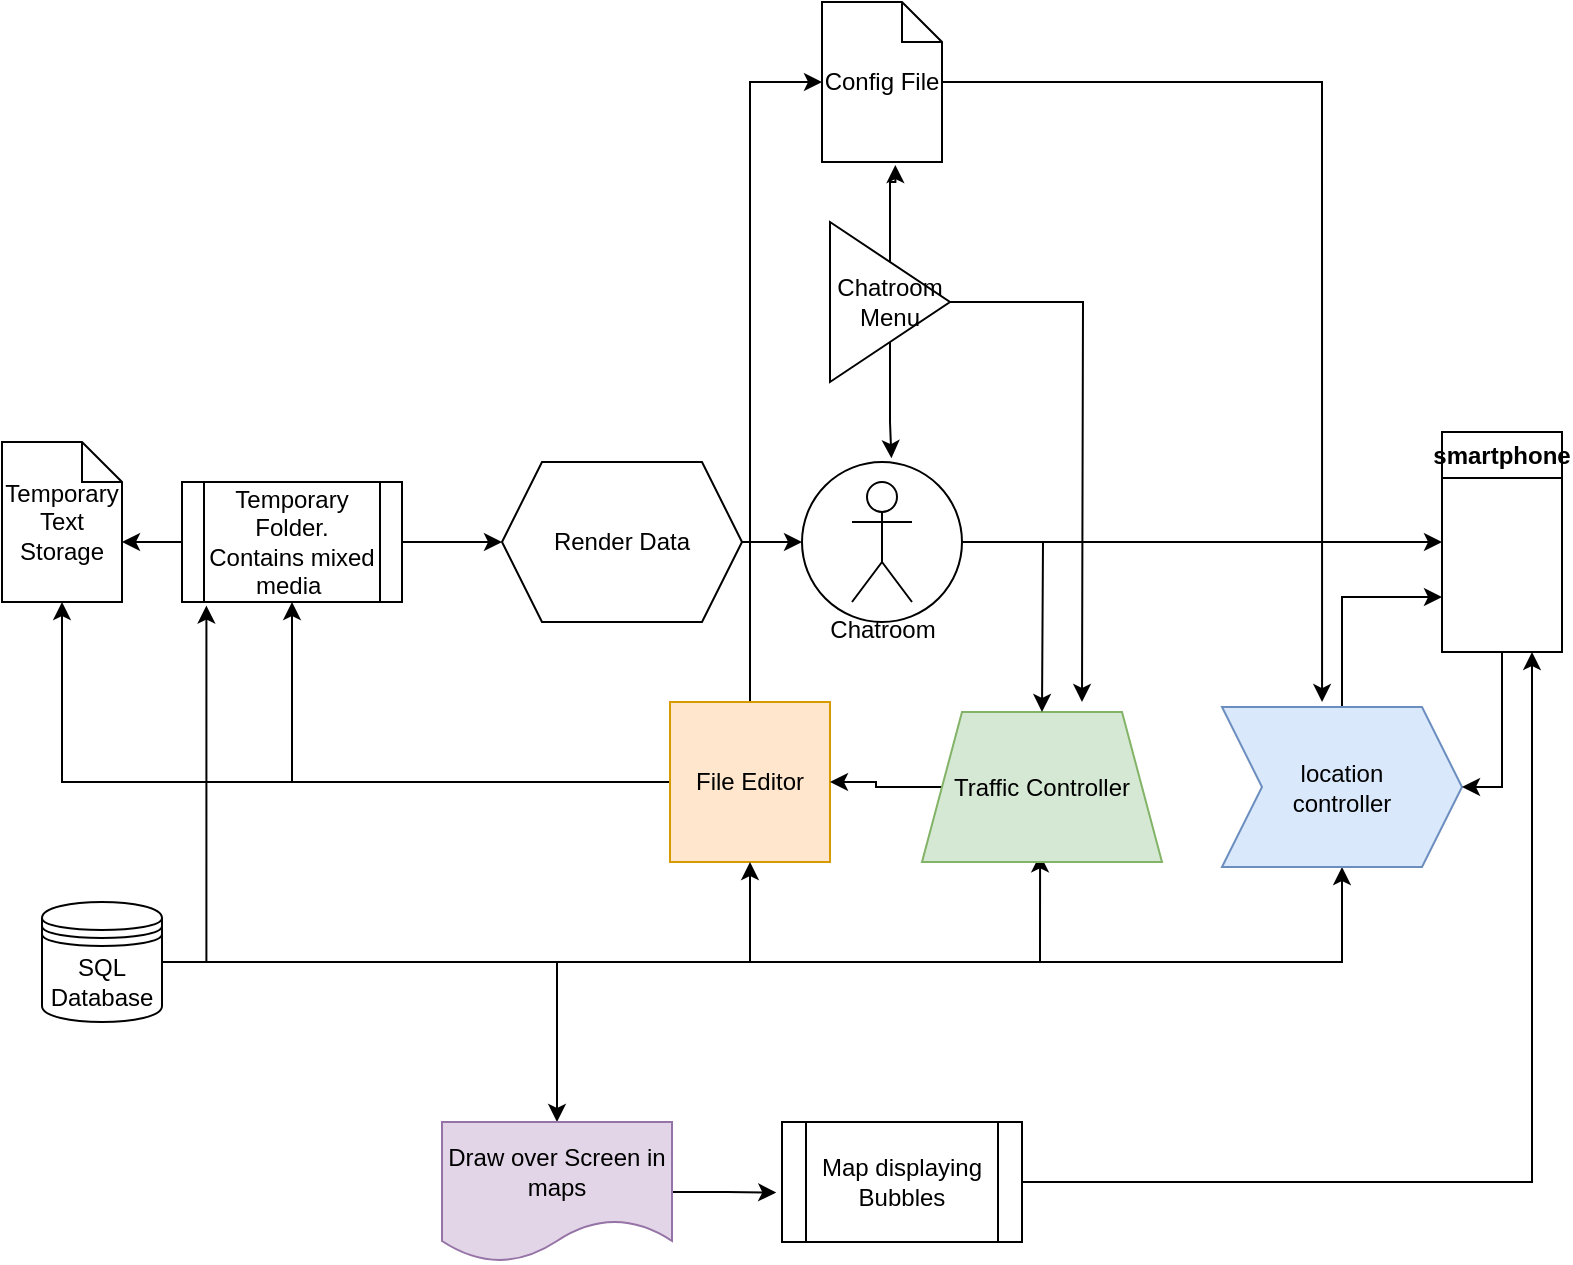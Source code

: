 <mxfile version="21.7.5" type="device">
  <diagram id="prtHgNgQTEPvFCAcTncT" name="Page-1">
    <mxGraphModel dx="2862" dy="2249" grid="1" gridSize="10" guides="1" tooltips="1" connect="1" arrows="1" fold="1" page="1" pageScale="1" pageWidth="827" pageHeight="1169" math="0" shadow="0">
      <root>
        <mxCell id="0" />
        <mxCell id="1" parent="0" />
        <mxCell id="sSfxrvbKdIrwpi_hbss7-17" style="edgeStyle=orthogonalEdgeStyle;rounded=0;orthogonalLoop=1;jettySize=auto;html=1;entryX=0.5;entryY=1;entryDx=0;entryDy=0;" parent="1" source="bTS1Ud9hnznOnYQQqxv3-1" target="bTS1Ud9hnznOnYQQqxv3-4" edge="1">
          <mxGeometry relative="1" as="geometry" />
        </mxCell>
        <mxCell id="sSfxrvbKdIrwpi_hbss7-18" style="edgeStyle=orthogonalEdgeStyle;rounded=0;orthogonalLoop=1;jettySize=auto;html=1;entryX=0.5;entryY=1;entryDx=0;entryDy=0;entryPerimeter=0;" parent="1" source="bTS1Ud9hnznOnYQQqxv3-1" target="bTS1Ud9hnznOnYQQqxv3-3" edge="1">
          <mxGeometry relative="1" as="geometry" />
        </mxCell>
        <mxCell id="8EUjoqNF9WYmMS3XizR1-3" style="edgeStyle=orthogonalEdgeStyle;rounded=0;orthogonalLoop=1;jettySize=auto;html=1;entryX=0;entryY=0.5;entryDx=0;entryDy=0;entryPerimeter=0;" edge="1" parent="1" source="bTS1Ud9hnznOnYQQqxv3-1" target="sSfxrvbKdIrwpi_hbss7-8">
          <mxGeometry relative="1" as="geometry" />
        </mxCell>
        <mxCell id="bTS1Ud9hnznOnYQQqxv3-1" value="File Editor" style="whiteSpace=wrap;html=1;aspect=fixed;fillColor=#ffe6cc;strokeColor=#d79b00;" parent="1" vertex="1">
          <mxGeometry x="224" y="310" width="80" height="80" as="geometry" />
        </mxCell>
        <mxCell id="bTS1Ud9hnznOnYQQqxv3-8" style="edgeStyle=orthogonalEdgeStyle;rounded=0;orthogonalLoop=1;jettySize=auto;html=1;entryX=0.5;entryY=1;entryDx=0;entryDy=0;" parent="1" source="bTS1Ud9hnznOnYQQqxv3-2" target="bTS1Ud9hnznOnYQQqxv3-1" edge="1">
          <mxGeometry relative="1" as="geometry" />
        </mxCell>
        <mxCell id="bTS1Ud9hnznOnYQQqxv3-19" style="edgeStyle=orthogonalEdgeStyle;rounded=0;orthogonalLoop=1;jettySize=auto;html=1;entryX=0.492;entryY=0.949;entryDx=0;entryDy=0;entryPerimeter=0;" parent="1" source="bTS1Ud9hnznOnYQQqxv3-2" target="bTS1Ud9hnznOnYQQqxv3-17" edge="1">
          <mxGeometry relative="1" as="geometry" />
        </mxCell>
        <mxCell id="bTS1Ud9hnznOnYQQqxv3-35" style="edgeStyle=orthogonalEdgeStyle;rounded=0;orthogonalLoop=1;jettySize=auto;html=1;entryX=0.5;entryY=1;entryDx=0;entryDy=0;" parent="1" source="bTS1Ud9hnznOnYQQqxv3-2" target="bTS1Ud9hnznOnYQQqxv3-31" edge="1">
          <mxGeometry relative="1" as="geometry" />
        </mxCell>
        <mxCell id="bTS1Ud9hnznOnYQQqxv3-46" style="edgeStyle=orthogonalEdgeStyle;rounded=0;orthogonalLoop=1;jettySize=auto;html=1;entryX=0.5;entryY=0;entryDx=0;entryDy=0;" parent="1" source="bTS1Ud9hnznOnYQQqxv3-2" target="bTS1Ud9hnznOnYQQqxv3-45" edge="1">
          <mxGeometry relative="1" as="geometry" />
        </mxCell>
        <mxCell id="8EUjoqNF9WYmMS3XizR1-1" style="edgeStyle=orthogonalEdgeStyle;rounded=0;orthogonalLoop=1;jettySize=auto;html=1;entryX=0.111;entryY=1.03;entryDx=0;entryDy=0;entryPerimeter=0;" edge="1" parent="1" source="bTS1Ud9hnznOnYQQqxv3-2" target="bTS1Ud9hnznOnYQQqxv3-4">
          <mxGeometry relative="1" as="geometry" />
        </mxCell>
        <mxCell id="bTS1Ud9hnznOnYQQqxv3-2" value="SQL Database" style="shape=datastore;whiteSpace=wrap;html=1;" parent="1" vertex="1">
          <mxGeometry x="-90" y="410" width="60" height="60" as="geometry" />
        </mxCell>
        <mxCell id="bTS1Ud9hnznOnYQQqxv3-3" value="Temporary Text Storage" style="shape=note;size=20;whiteSpace=wrap;html=1;" parent="1" vertex="1">
          <mxGeometry x="-110" y="180" width="60" height="80" as="geometry" />
        </mxCell>
        <mxCell id="bTS1Ud9hnznOnYQQqxv3-27" style="edgeStyle=orthogonalEdgeStyle;rounded=0;orthogonalLoop=1;jettySize=auto;html=1;entryX=0;entryY=0;entryDx=60;entryDy=50;entryPerimeter=0;" parent="1" source="bTS1Ud9hnznOnYQQqxv3-4" target="bTS1Ud9hnznOnYQQqxv3-3" edge="1">
          <mxGeometry relative="1" as="geometry" />
        </mxCell>
        <mxCell id="sSfxrvbKdIrwpi_hbss7-3" style="edgeStyle=orthogonalEdgeStyle;rounded=0;orthogonalLoop=1;jettySize=auto;html=1;" parent="1" source="bTS1Ud9hnznOnYQQqxv3-4" target="sSfxrvbKdIrwpi_hbss7-1" edge="1">
          <mxGeometry relative="1" as="geometry" />
        </mxCell>
        <mxCell id="bTS1Ud9hnznOnYQQqxv3-4" value="Temporary&lt;br&gt;Folder. Contains mixed&lt;br&gt;media&amp;nbsp;" style="shape=process;whiteSpace=wrap;html=1;backgroundOutline=1;" parent="1" vertex="1">
          <mxGeometry x="-20" y="200" width="110" height="60" as="geometry" />
        </mxCell>
        <mxCell id="bTS1Ud9hnznOnYQQqxv3-18" style="edgeStyle=orthogonalEdgeStyle;rounded=0;orthogonalLoop=1;jettySize=auto;html=1;" parent="1" source="bTS1Ud9hnznOnYQQqxv3-17" target="bTS1Ud9hnznOnYQQqxv3-1" edge="1">
          <mxGeometry relative="1" as="geometry" />
        </mxCell>
        <mxCell id="bTS1Ud9hnznOnYQQqxv3-17" value="Traffic Controller" style="shape=trapezoid;perimeter=trapezoidPerimeter;whiteSpace=wrap;html=1;fixedSize=1;fillColor=#d5e8d4;strokeColor=#82b366;" parent="1" vertex="1">
          <mxGeometry x="350" y="315" width="120" height="75" as="geometry" />
        </mxCell>
        <mxCell id="bTS1Ud9hnznOnYQQqxv3-30" style="edgeStyle=orthogonalEdgeStyle;rounded=0;orthogonalLoop=1;jettySize=auto;html=1;" parent="1" source="bTS1Ud9hnznOnYQQqxv3-20" edge="1">
          <mxGeometry relative="1" as="geometry">
            <mxPoint x="410" y="315.0" as="targetPoint" />
          </mxGeometry>
        </mxCell>
        <mxCell id="bTS1Ud9hnznOnYQQqxv3-38" style="edgeStyle=orthogonalEdgeStyle;rounded=0;orthogonalLoop=1;jettySize=auto;html=1;entryX=0;entryY=0.5;entryDx=0;entryDy=0;" parent="1" source="bTS1Ud9hnznOnYQQqxv3-20" target="bTS1Ud9hnznOnYQQqxv3-37" edge="1">
          <mxGeometry relative="1" as="geometry" />
        </mxCell>
        <mxCell id="bTS1Ud9hnznOnYQQqxv3-20" value="" style="ellipse;whiteSpace=wrap;html=1;aspect=fixed;" parent="1" vertex="1">
          <mxGeometry x="290" y="190" width="80" height="80" as="geometry" />
        </mxCell>
        <mxCell id="bTS1Ud9hnznOnYQQqxv3-21" value="Chatroom" style="shape=umlActor;verticalLabelPosition=bottom;verticalAlign=top;html=1;outlineConnect=0;" parent="1" vertex="1">
          <mxGeometry x="315" y="200" width="30" height="60" as="geometry" />
        </mxCell>
        <mxCell id="sSfxrvbKdIrwpi_hbss7-7" style="edgeStyle=orthogonalEdgeStyle;rounded=0;orthogonalLoop=1;jettySize=auto;html=1;entryX=0;entryY=0.75;entryDx=0;entryDy=0;" parent="1" source="bTS1Ud9hnznOnYQQqxv3-31" target="bTS1Ud9hnznOnYQQqxv3-37" edge="1">
          <mxGeometry relative="1" as="geometry">
            <mxPoint x="560" y="260" as="targetPoint" />
          </mxGeometry>
        </mxCell>
        <mxCell id="bTS1Ud9hnznOnYQQqxv3-31" value="location &lt;br&gt;controller" style="shape=step;perimeter=stepPerimeter;whiteSpace=wrap;html=1;fixedSize=1;fillColor=#dae8fc;strokeColor=#6c8ebf;" parent="1" vertex="1">
          <mxGeometry x="500" y="312.5" width="120" height="80" as="geometry" />
        </mxCell>
        <mxCell id="bTS1Ud9hnznOnYQQqxv3-39" style="edgeStyle=orthogonalEdgeStyle;rounded=0;orthogonalLoop=1;jettySize=auto;html=1;entryX=1;entryY=0.5;entryDx=0;entryDy=0;" parent="1" source="bTS1Ud9hnznOnYQQqxv3-37" target="bTS1Ud9hnznOnYQQqxv3-31" edge="1">
          <mxGeometry relative="1" as="geometry" />
        </mxCell>
        <mxCell id="bTS1Ud9hnznOnYQQqxv3-37" value="smartphone" style="swimlane;whiteSpace=wrap;html=1;" parent="1" vertex="1">
          <mxGeometry x="610" y="175" width="60" height="110" as="geometry" />
        </mxCell>
        <mxCell id="bTS1Ud9hnznOnYQQqxv3-49" style="edgeStyle=orthogonalEdgeStyle;rounded=0;orthogonalLoop=1;jettySize=auto;html=1;entryX=0.75;entryY=1;entryDx=0;entryDy=0;" parent="1" source="bTS1Ud9hnznOnYQQqxv3-43" target="bTS1Ud9hnznOnYQQqxv3-37" edge="1">
          <mxGeometry relative="1" as="geometry" />
        </mxCell>
        <mxCell id="bTS1Ud9hnznOnYQQqxv3-43" value="Map displaying&lt;br&gt;Bubbles" style="shape=process;whiteSpace=wrap;html=1;backgroundOutline=1;" parent="1" vertex="1">
          <mxGeometry x="280" y="520" width="120" height="60" as="geometry" />
        </mxCell>
        <mxCell id="bTS1Ud9hnznOnYQQqxv3-51" style="edgeStyle=orthogonalEdgeStyle;rounded=0;orthogonalLoop=1;jettySize=auto;html=1;entryX=-0.024;entryY=0.588;entryDx=0;entryDy=0;entryPerimeter=0;" parent="1" source="bTS1Ud9hnznOnYQQqxv3-45" target="bTS1Ud9hnznOnYQQqxv3-43" edge="1">
          <mxGeometry relative="1" as="geometry" />
        </mxCell>
        <mxCell id="bTS1Ud9hnznOnYQQqxv3-45" value="Draw over Screen in maps" style="shape=document;whiteSpace=wrap;html=1;boundedLbl=1;fillColor=#e1d5e7;strokeColor=#9673a6;" parent="1" vertex="1">
          <mxGeometry x="110" y="520" width="115" height="70" as="geometry" />
        </mxCell>
        <mxCell id="sSfxrvbKdIrwpi_hbss7-2" style="edgeStyle=orthogonalEdgeStyle;rounded=0;orthogonalLoop=1;jettySize=auto;html=1;entryX=0;entryY=0.5;entryDx=0;entryDy=0;" parent="1" source="sSfxrvbKdIrwpi_hbss7-1" target="bTS1Ud9hnznOnYQQqxv3-20" edge="1">
          <mxGeometry relative="1" as="geometry" />
        </mxCell>
        <mxCell id="sSfxrvbKdIrwpi_hbss7-1" value="Render Data" style="shape=hexagon;perimeter=hexagonPerimeter2;whiteSpace=wrap;html=1;fixedSize=1;" parent="1" vertex="1">
          <mxGeometry x="140" y="190" width="120" height="80" as="geometry" />
        </mxCell>
        <mxCell id="sSfxrvbKdIrwpi_hbss7-13" style="edgeStyle=orthogonalEdgeStyle;rounded=0;orthogonalLoop=1;jettySize=auto;html=1;entryX=0.417;entryY=-0.031;entryDx=0;entryDy=0;entryPerimeter=0;" parent="1" source="sSfxrvbKdIrwpi_hbss7-8" target="bTS1Ud9hnznOnYQQqxv3-31" edge="1">
          <mxGeometry relative="1" as="geometry" />
        </mxCell>
        <mxCell id="sSfxrvbKdIrwpi_hbss7-8" value="Config File" style="shape=note;size=20;whiteSpace=wrap;html=1;" parent="1" vertex="1">
          <mxGeometry x="300" y="-40" width="60" height="80" as="geometry" />
        </mxCell>
        <mxCell id="sSfxrvbKdIrwpi_hbss7-15" style="edgeStyle=orthogonalEdgeStyle;rounded=0;orthogonalLoop=1;jettySize=auto;html=1;entryX=0.611;entryY=1.019;entryDx=0;entryDy=0;entryPerimeter=0;" parent="1" source="sSfxrvbKdIrwpi_hbss7-14" target="sSfxrvbKdIrwpi_hbss7-8" edge="1">
          <mxGeometry relative="1" as="geometry" />
        </mxCell>
        <mxCell id="sSfxrvbKdIrwpi_hbss7-16" style="edgeStyle=orthogonalEdgeStyle;rounded=0;orthogonalLoop=1;jettySize=auto;html=1;entryX=0.559;entryY=-0.024;entryDx=0;entryDy=0;entryPerimeter=0;" parent="1" source="sSfxrvbKdIrwpi_hbss7-14" target="bTS1Ud9hnznOnYQQqxv3-20" edge="1">
          <mxGeometry relative="1" as="geometry" />
        </mxCell>
        <mxCell id="8EUjoqNF9WYmMS3XizR1-5" style="edgeStyle=orthogonalEdgeStyle;rounded=0;orthogonalLoop=1;jettySize=auto;html=1;" edge="1" parent="1" source="sSfxrvbKdIrwpi_hbss7-14">
          <mxGeometry relative="1" as="geometry">
            <mxPoint x="430" y="310" as="targetPoint" />
          </mxGeometry>
        </mxCell>
        <mxCell id="sSfxrvbKdIrwpi_hbss7-14" value="Chatroom&lt;br&gt;Menu" style="triangle;whiteSpace=wrap;html=1;" parent="1" vertex="1">
          <mxGeometry x="304" y="70" width="60" height="80" as="geometry" />
        </mxCell>
      </root>
    </mxGraphModel>
  </diagram>
</mxfile>

